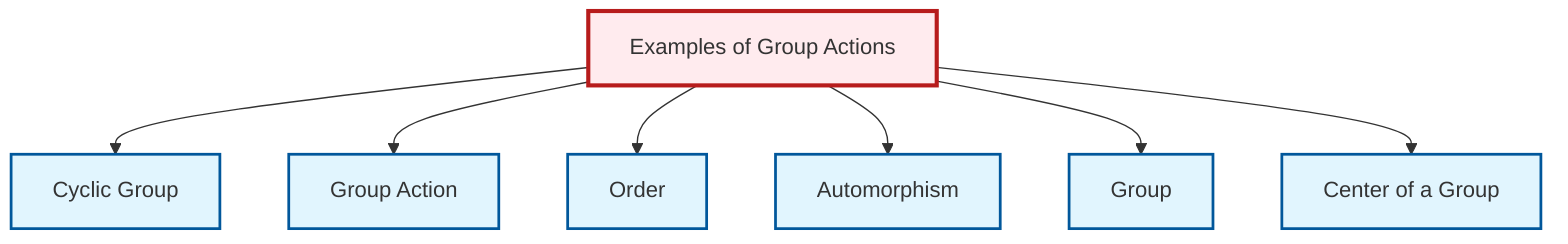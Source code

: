 graph TD
    classDef definition fill:#e1f5fe,stroke:#01579b,stroke-width:2px
    classDef theorem fill:#f3e5f5,stroke:#4a148c,stroke-width:2px
    classDef axiom fill:#fff3e0,stroke:#e65100,stroke-width:2px
    classDef example fill:#e8f5e9,stroke:#1b5e20,stroke-width:2px
    classDef current fill:#ffebee,stroke:#b71c1c,stroke-width:3px
    def-center-of-group["Center of a Group"]:::definition
    ex-group-action-examples["Examples of Group Actions"]:::example
    def-group["Group"]:::definition
    def-automorphism["Automorphism"]:::definition
    def-group-action["Group Action"]:::definition
    def-cyclic-group["Cyclic Group"]:::definition
    def-order["Order"]:::definition
    ex-group-action-examples --> def-cyclic-group
    ex-group-action-examples --> def-group-action
    ex-group-action-examples --> def-order
    ex-group-action-examples --> def-automorphism
    ex-group-action-examples --> def-group
    ex-group-action-examples --> def-center-of-group
    class ex-group-action-examples current